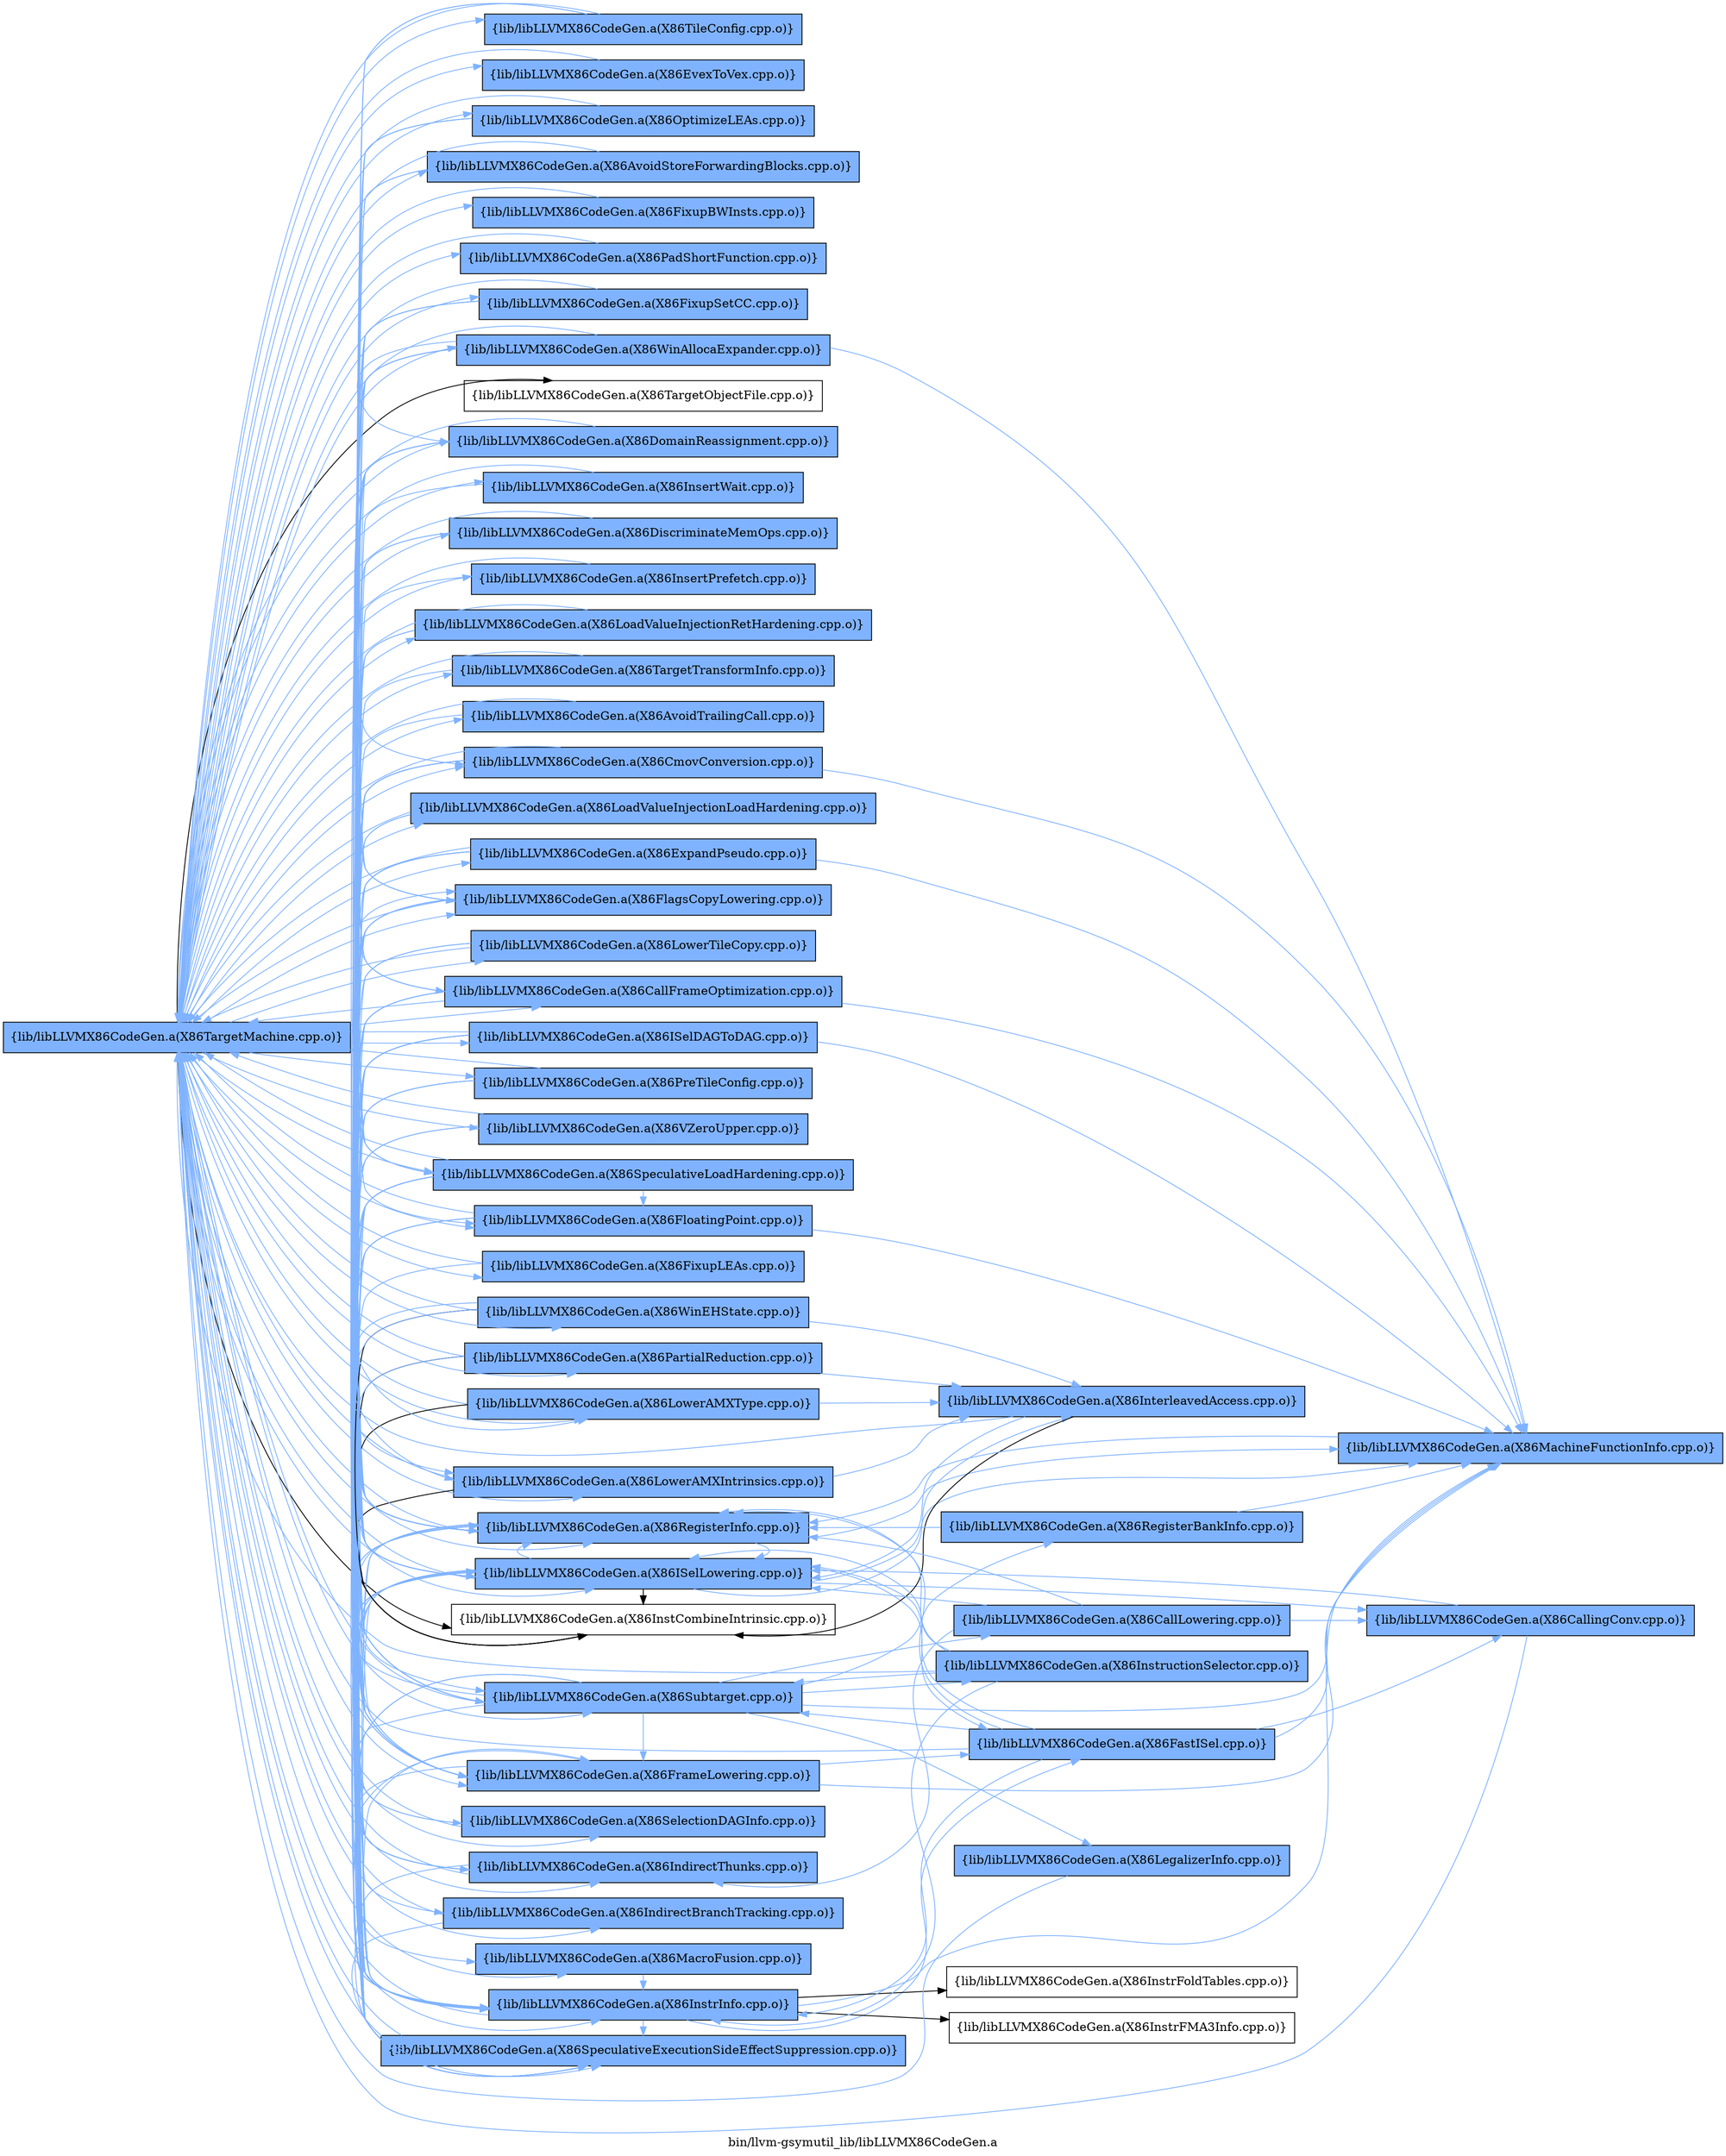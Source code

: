 digraph "bin/llvm-gsymutil_lib/libLLVMX86CodeGen.a" {
	label="bin/llvm-gsymutil_lib/libLLVMX86CodeGen.a";
	rankdir=LR;
	{ rank=same; Node0x564b5944bc58;  }
	{ rank=same; Node0x564b5944c428; Node0x564b59454628; Node0x564b594548a8; Node0x564b59452d28; Node0x564b59454268; Node0x564b594549e8; Node0x564b59450b68; Node0x564b594512e8; Node0x564b59450f78; Node0x564b59451798; Node0x564b594524b8; Node0x564b59452288; Node0x564b5944ddc8; Node0x564b5944ea48; Node0x564b5944f588; Node0x564b5945edf8; Node0x564b5944c478; Node0x564b5944b438; Node0x564b5944d058; Node0x564b5944c9c8; Node0x564b5944e188; Node0x564b5944eae8; Node0x564b59451c98; Node0x564b59452878; Node0x564b59452148; Node0x564b59450488; Node0x564b59451108; Node0x564b59455988; Node0x564b59455c08; Node0x564b59454498; Node0x564b59454178; Node0x564b59454858; Node0x564b59453138; Node0x564b59453958; Node0x564b59453728; Node0x564b59451e28; Node0x564b594525a8; Node0x564b59452238; Node0x564b5945ba18; Node0x564b5945bc48; Node0x564b5945c8c8; Node0x564b5945a208; Node0x564b5945ae88;  }

	Node0x564b5944bc58 [shape=record,shape=box,group=1,style=filled,fillcolor="0.600000 0.5 1",label="{lib/libLLVMX86CodeGen.a(X86TargetMachine.cpp.o)}"];
	Node0x564b5944bc58 -> Node0x564b5944c428;
	Node0x564b5944bc58 -> Node0x564b59454628[color="0.600000 0.5 1"];
	Node0x564b5944bc58 -> Node0x564b594548a8[color="0.600000 0.5 1"];
	Node0x564b5944bc58 -> Node0x564b59452d28[color="0.600000 0.5 1"];
	Node0x564b5944bc58 -> Node0x564b59454268[color="0.600000 0.5 1"];
	Node0x564b5944bc58 -> Node0x564b594549e8[color="0.600000 0.5 1"];
	Node0x564b5944bc58 -> Node0x564b59450b68[color="0.600000 0.5 1"];
	Node0x564b5944bc58 -> Node0x564b594512e8[color="0.600000 0.5 1"];
	Node0x564b5944bc58 -> Node0x564b59450f78[color="0.600000 0.5 1"];
	Node0x564b5944bc58 -> Node0x564b59451798[color="0.600000 0.5 1"];
	Node0x564b5944bc58 -> Node0x564b594524b8[color="0.600000 0.5 1"];
	Node0x564b5944bc58 -> Node0x564b59452288[color="0.600000 0.5 1"];
	Node0x564b5944bc58 -> Node0x564b5944ddc8[color="0.600000 0.5 1"];
	Node0x564b5944bc58 -> Node0x564b5944ea48[color="0.600000 0.5 1"];
	Node0x564b5944bc58 -> Node0x564b5944f588;
	Node0x564b5944bc58 -> Node0x564b5945edf8[color="0.600000 0.5 1"];
	Node0x564b5944bc58 -> Node0x564b5944c478[color="0.600000 0.5 1"];
	Node0x564b5944bc58 -> Node0x564b5944b438[color="0.600000 0.5 1"];
	Node0x564b5944bc58 -> Node0x564b5944d058[color="0.600000 0.5 1"];
	Node0x564b5944bc58 -> Node0x564b5944c9c8[color="0.600000 0.5 1"];
	Node0x564b5944bc58 -> Node0x564b5944e188[color="0.600000 0.5 1"];
	Node0x564b5944bc58 -> Node0x564b5944eae8[color="0.600000 0.5 1"];
	Node0x564b5944bc58 -> Node0x564b59451c98[color="0.600000 0.5 1"];
	Node0x564b5944bc58 -> Node0x564b59452878[color="0.600000 0.5 1"];
	Node0x564b5944bc58 -> Node0x564b59452148[color="0.600000 0.5 1"];
	Node0x564b5944bc58 -> Node0x564b59450488[color="0.600000 0.5 1"];
	Node0x564b5944bc58 -> Node0x564b59451108[color="0.600000 0.5 1"];
	Node0x564b5944bc58 -> Node0x564b59455988[color="0.600000 0.5 1"];
	Node0x564b5944bc58 -> Node0x564b59455c08[color="0.600000 0.5 1"];
	Node0x564b5944bc58 -> Node0x564b59454498[color="0.600000 0.5 1"];
	Node0x564b5944bc58 -> Node0x564b59454178[color="0.600000 0.5 1"];
	Node0x564b5944bc58 -> Node0x564b59454858[color="0.600000 0.5 1"];
	Node0x564b5944bc58 -> Node0x564b59453138[color="0.600000 0.5 1"];
	Node0x564b5944bc58 -> Node0x564b59453958[color="0.600000 0.5 1"];
	Node0x564b5944bc58 -> Node0x564b59453728[color="0.600000 0.5 1"];
	Node0x564b5944bc58 -> Node0x564b59451e28[color="0.600000 0.5 1"];
	Node0x564b5944bc58 -> Node0x564b594525a8[color="0.600000 0.5 1"];
	Node0x564b5944bc58 -> Node0x564b59452238[color="0.600000 0.5 1"];
	Node0x564b5944bc58 -> Node0x564b5945ba18[color="0.600000 0.5 1"];
	Node0x564b5944bc58 -> Node0x564b5945bc48[color="0.600000 0.5 1"];
	Node0x564b5944bc58 -> Node0x564b5945c8c8[color="0.600000 0.5 1"];
	Node0x564b5944bc58 -> Node0x564b5945a208[color="0.600000 0.5 1"];
	Node0x564b5944bc58 -> Node0x564b5945ae88[color="0.600000 0.5 1"];
	Node0x564b5944c428 [shape=record,shape=box,group=0,label="{lib/libLLVMX86CodeGen.a(X86InstCombineIntrinsic.cpp.o)}"];
	Node0x564b59454628 [shape=record,shape=box,group=1,style=filled,fillcolor="0.600000 0.5 1",label="{lib/libLLVMX86CodeGen.a(X86SpeculativeExecutionSideEffectSuppression.cpp.o)}"];
	Node0x564b59454628 -> Node0x564b5944bc58[color="0.600000 0.5 1"];
	Node0x564b594548a8 [shape=record,shape=box,group=1,style=filled,fillcolor="0.600000 0.5 1",label="{lib/libLLVMX86CodeGen.a(X86IndirectThunks.cpp.o)}"];
	Node0x564b594548a8 -> Node0x564b5944bc58[color="0.600000 0.5 1"];
	Node0x564b594548a8 -> Node0x564b59454628[color="0.600000 0.5 1"];
	Node0x564b59452d28 [shape=record,shape=box,group=1,style=filled,fillcolor="0.600000 0.5 1",label="{lib/libLLVMX86CodeGen.a(X86LoadValueInjectionRetHardening.cpp.o)}"];
	Node0x564b59452d28 -> Node0x564b5944bc58[color="0.600000 0.5 1"];
	Node0x564b59452d28 -> Node0x564b59454628[color="0.600000 0.5 1"];
	Node0x564b59452d28 -> Node0x564b5945edf8[color="0.600000 0.5 1"];
	Node0x564b59454268 [shape=record,shape=box,group=1,style=filled,fillcolor="0.600000 0.5 1",label="{lib/libLLVMX86CodeGen.a(X86EvexToVex.cpp.o)}"];
	Node0x564b59454268 -> Node0x564b5944bc58[color="0.600000 0.5 1"];
	Node0x564b594549e8 [shape=record,shape=box,group=1,style=filled,fillcolor="0.600000 0.5 1",label="{lib/libLLVMX86CodeGen.a(X86DiscriminateMemOps.cpp.o)}"];
	Node0x564b594549e8 -> Node0x564b5944bc58[color="0.600000 0.5 1"];
	Node0x564b594549e8 -> Node0x564b59454628[color="0.600000 0.5 1"];
	Node0x564b594549e8 -> Node0x564b59453138[color="0.600000 0.5 1"];
	Node0x564b59450b68 [shape=record,shape=box,group=1,style=filled,fillcolor="0.600000 0.5 1",label="{lib/libLLVMX86CodeGen.a(X86InsertPrefetch.cpp.o)}"];
	Node0x564b59450b68 -> Node0x564b5944bc58[color="0.600000 0.5 1"];
	Node0x564b59450b68 -> Node0x564b59454628[color="0.600000 0.5 1"];
	Node0x564b594512e8 [shape=record,shape=box,group=1,style=filled,fillcolor="0.600000 0.5 1",label="{lib/libLLVMX86CodeGen.a(X86FixupBWInsts.cpp.o)}"];
	Node0x564b594512e8 -> Node0x564b5944bc58[color="0.600000 0.5 1"];
	Node0x564b59450f78 [shape=record,shape=box,group=1,style=filled,fillcolor="0.600000 0.5 1",label="{lib/libLLVMX86CodeGen.a(X86PadShortFunction.cpp.o)}"];
	Node0x564b59450f78 -> Node0x564b5944bc58[color="0.600000 0.5 1"];
	Node0x564b59451798 [shape=record,shape=box,group=1,style=filled,fillcolor="0.600000 0.5 1",label="{lib/libLLVMX86CodeGen.a(X86FixupLEAs.cpp.o)}"];
	Node0x564b59451798 -> Node0x564b5944bc58[color="0.600000 0.5 1"];
	Node0x564b59451798 -> Node0x564b5944d058[color="0.600000 0.5 1"];
	Node0x564b594524b8 [shape=record,shape=box,group=1,style=filled,fillcolor="0.600000 0.5 1",label="{lib/libLLVMX86CodeGen.a(X86LowerAMXIntrinsics.cpp.o)}"];
	Node0x564b594524b8 -> Node0x564b5944bc58[color="0.600000 0.5 1"];
	Node0x564b594524b8 -> Node0x564b5944c428;
	Node0x564b594524b8 -> Node0x564b5944e3b8[color="0.600000 0.5 1"];
	Node0x564b59452288 [shape=record,shape=box,group=1,style=filled,fillcolor="0.600000 0.5 1",label="{lib/libLLVMX86CodeGen.a(X86LowerAMXType.cpp.o)}"];
	Node0x564b59452288 -> Node0x564b5944bc58[color="0.600000 0.5 1"];
	Node0x564b59452288 -> Node0x564b5944c428;
	Node0x564b59452288 -> Node0x564b5944e3b8[color="0.600000 0.5 1"];
	Node0x564b5944ddc8 [shape=record,shape=box,group=1,style=filled,fillcolor="0.600000 0.5 1",label="{lib/libLLVMX86CodeGen.a(X86DomainReassignment.cpp.o)}"];
	Node0x564b5944ddc8 -> Node0x564b5944bc58[color="0.600000 0.5 1"];
	Node0x564b5944ddc8 -> Node0x564b59454628[color="0.600000 0.5 1"];
	Node0x564b5944ddc8 -> Node0x564b5945edf8[color="0.600000 0.5 1"];
	Node0x564b5944ddc8 -> Node0x564b59454498[color="0.600000 0.5 1"];
	Node0x564b5944ddc8 -> Node0x564b59453138[color="0.600000 0.5 1"];
	Node0x564b5944ddc8 -> Node0x564b59451e28[color="0.600000 0.5 1"];
	Node0x564b5944ea48 [shape=record,shape=box,group=1,style=filled,fillcolor="0.600000 0.5 1",label="{lib/libLLVMX86CodeGen.a(X86PartialReduction.cpp.o)}"];
	Node0x564b5944ea48 -> Node0x564b5944bc58[color="0.600000 0.5 1"];
	Node0x564b5944ea48 -> Node0x564b5944c428;
	Node0x564b5944ea48 -> Node0x564b594524b8[color="0.600000 0.5 1"];
	Node0x564b5944ea48 -> Node0x564b5944e3b8[color="0.600000 0.5 1"];
	Node0x564b5944f588 [shape=record,shape=box,group=0,label="{lib/libLLVMX86CodeGen.a(X86TargetObjectFile.cpp.o)}"];
	Node0x564b5945edf8 [shape=record,shape=box,group=1,style=filled,fillcolor="0.600000 0.5 1",label="{lib/libLLVMX86CodeGen.a(X86RegisterInfo.cpp.o)}"];
	Node0x564b5945edf8 -> Node0x564b5944bc58[color="0.600000 0.5 1"];
	Node0x564b5945edf8 -> Node0x564b5945e678[color="0.600000 0.5 1"];
	Node0x564b5945edf8 -> Node0x564b5944c478[color="0.600000 0.5 1"];
	Node0x564b5945edf8 -> Node0x564b5944d058[color="0.600000 0.5 1"];
	Node0x564b5945edf8 -> Node0x564b5944c9c8[color="0.600000 0.5 1"];
	Node0x564b5944c478 [shape=record,shape=box,group=1,style=filled,fillcolor="0.600000 0.5 1",label="{lib/libLLVMX86CodeGen.a(X86ISelLowering.cpp.o)}"];
	Node0x564b5944c478 -> Node0x564b5944bc58[color="0.600000 0.5 1"];
	Node0x564b5944c478 -> Node0x564b5944c428;
	Node0x564b5944c478 -> Node0x564b594548a8[color="0.600000 0.5 1"];
	Node0x564b5944c478 -> Node0x564b5945edf8[color="0.600000 0.5 1"];
	Node0x564b5944c478 -> Node0x564b5945e678[color="0.600000 0.5 1"];
	Node0x564b5944c478 -> Node0x564b5944b7f8[color="0.600000 0.5 1"];
	Node0x564b5944c478 -> Node0x564b5944b438[color="0.600000 0.5 1"];
	Node0x564b5944c478 -> Node0x564b5944d058[color="0.600000 0.5 1"];
	Node0x564b5944c478 -> Node0x564b5944c9c8[color="0.600000 0.5 1"];
	Node0x564b5944c478 -> Node0x564b5944f2b8[color="0.600000 0.5 1"];
	Node0x564b5944c478 -> Node0x564b5944e3b8[color="0.600000 0.5 1"];
	Node0x564b5944b438 [shape=record,shape=box,group=1,style=filled,fillcolor="0.600000 0.5 1",label="{lib/libLLVMX86CodeGen.a(X86Subtarget.cpp.o)}"];
	Node0x564b5944b438 -> Node0x564b5944bc58[color="0.600000 0.5 1"];
	Node0x564b5944b438 -> Node0x564b5945edf8[color="0.600000 0.5 1"];
	Node0x564b5944b438 -> Node0x564b5945e678[color="0.600000 0.5 1"];
	Node0x564b5944b438 -> Node0x564b5944c478[color="0.600000 0.5 1"];
	Node0x564b5944b438 -> Node0x564b5944d058[color="0.600000 0.5 1"];
	Node0x564b5944b438 -> Node0x564b5944c9c8[color="0.600000 0.5 1"];
	Node0x564b5944b438 -> Node0x564b5944e188[color="0.600000 0.5 1"];
	Node0x564b5944b438 -> Node0x564b5944fe48[color="0.600000 0.5 1"];
	Node0x564b5944b438 -> Node0x564b5944f268[color="0.600000 0.5 1"];
	Node0x564b5944b438 -> Node0x564b5944f9e8[color="0.600000 0.5 1"];
	Node0x564b5944b438 -> Node0x564b5944e368[color="0.600000 0.5 1"];
	Node0x564b5944b438 -> Node0x564b5944eae8[color="0.600000 0.5 1"];
	Node0x564b5944d058 [shape=record,shape=box,group=1,style=filled,fillcolor="0.600000 0.5 1",label="{lib/libLLVMX86CodeGen.a(X86InstrInfo.cpp.o)}"];
	Node0x564b5944d058 -> Node0x564b5944bc58[color="0.600000 0.5 1"];
	Node0x564b5944d058 -> Node0x564b59454628[color="0.600000 0.5 1"];
	Node0x564b5944d058 -> Node0x564b5945edf8[color="0.600000 0.5 1"];
	Node0x564b5944d058 -> Node0x564b5945e678[color="0.600000 0.5 1"];
	Node0x564b5944d058 -> Node0x564b5944c478[color="0.600000 0.5 1"];
	Node0x564b5944d058 -> Node0x564b5944b7f8[color="0.600000 0.5 1"];
	Node0x564b5944d058 -> Node0x564b5944cbf8;
	Node0x564b5944d058 -> Node0x564b5944c9c8[color="0.600000 0.5 1"];
	Node0x564b5944d058 -> Node0x564b5944e408;
	Node0x564b5944c9c8 [shape=record,shape=box,group=1,style=filled,fillcolor="0.600000 0.5 1",label="{lib/libLLVMX86CodeGen.a(X86FrameLowering.cpp.o)}"];
	Node0x564b5944c9c8 -> Node0x564b594548a8[color="0.600000 0.5 1"];
	Node0x564b5944c9c8 -> Node0x564b5945edf8[color="0.600000 0.5 1"];
	Node0x564b5944c9c8 -> Node0x564b5945e678[color="0.600000 0.5 1"];
	Node0x564b5944c9c8 -> Node0x564b5944c478[color="0.600000 0.5 1"];
	Node0x564b5944c9c8 -> Node0x564b5944b7f8[color="0.600000 0.5 1"];
	Node0x564b5944c9c8 -> Node0x564b5944d058[color="0.600000 0.5 1"];
	Node0x564b5944e188 [shape=record,shape=box,group=1,style=filled,fillcolor="0.600000 0.5 1",label="{lib/libLLVMX86CodeGen.a(X86SelectionDAGInfo.cpp.o)}"];
	Node0x564b5944e188 -> Node0x564b5944bc58[color="0.600000 0.5 1"];
	Node0x564b5944e188 -> Node0x564b5944c478[color="0.600000 0.5 1"];
	Node0x564b5944eae8 [shape=record,shape=box,group=1,style=filled,fillcolor="0.600000 0.5 1",label="{lib/libLLVMX86CodeGen.a(X86MacroFusion.cpp.o)}"];
	Node0x564b5944eae8 -> Node0x564b5944d058[color="0.600000 0.5 1"];
	Node0x564b59451c98 [shape=record,shape=box,group=1,style=filled,fillcolor="0.600000 0.5 1",label="{lib/libLLVMX86CodeGen.a(X86AvoidTrailingCall.cpp.o)}"];
	Node0x564b59451c98 -> Node0x564b5944bc58[color="0.600000 0.5 1"];
	Node0x564b59451c98 -> Node0x564b59454628[color="0.600000 0.5 1"];
	Node0x564b59452878 [shape=record,shape=box,group=1,style=filled,fillcolor="0.600000 0.5 1",label="{lib/libLLVMX86CodeGen.a(X86ExpandPseudo.cpp.o)}"];
	Node0x564b59452878 -> Node0x564b5944bc58[color="0.600000 0.5 1"];
	Node0x564b59452878 -> Node0x564b594548a8[color="0.600000 0.5 1"];
	Node0x564b59452878 -> Node0x564b5945edf8[color="0.600000 0.5 1"];
	Node0x564b59452878 -> Node0x564b5945e678[color="0.600000 0.5 1"];
	Node0x564b59452878 -> Node0x564b5944d058[color="0.600000 0.5 1"];
	Node0x564b59452878 -> Node0x564b5944c9c8[color="0.600000 0.5 1"];
	Node0x564b59452148 [shape=record,shape=box,group=1,style=filled,fillcolor="0.600000 0.5 1",label="{lib/libLLVMX86CodeGen.a(X86LowerTileCopy.cpp.o)}"];
	Node0x564b59452148 -> Node0x564b5944bc58[color="0.600000 0.5 1"];
	Node0x564b59452148 -> Node0x564b59454628[color="0.600000 0.5 1"];
	Node0x564b59452148 -> Node0x564b5945edf8[color="0.600000 0.5 1"];
	Node0x564b59450488 [shape=record,shape=box,group=1,style=filled,fillcolor="0.600000 0.5 1",label="{lib/libLLVMX86CodeGen.a(X86FloatingPoint.cpp.o)}"];
	Node0x564b59450488 -> Node0x564b5944bc58[color="0.600000 0.5 1"];
	Node0x564b59450488 -> Node0x564b5945edf8[color="0.600000 0.5 1"];
	Node0x564b59450488 -> Node0x564b5945e678[color="0.600000 0.5 1"];
	Node0x564b59450488 -> Node0x564b5944b438[color="0.600000 0.5 1"];
	Node0x564b59450488 -> Node0x564b5944c9c8[color="0.600000 0.5 1"];
	Node0x564b59451108 [shape=record,shape=box,group=1,style=filled,fillcolor="0.600000 0.5 1",label="{lib/libLLVMX86CodeGen.a(X86LoadValueInjectionLoadHardening.cpp.o)}"];
	Node0x564b59451108 -> Node0x564b5944bc58[color="0.600000 0.5 1"];
	Node0x564b59451108 -> Node0x564b59454628[color="0.600000 0.5 1"];
	Node0x564b59451108 -> Node0x564b59450488[color="0.600000 0.5 1"];
	Node0x564b59455988 [shape=record,shape=box,group=1,style=filled,fillcolor="0.600000 0.5 1",label="{lib/libLLVMX86CodeGen.a(X86TileConfig.cpp.o)}"];
	Node0x564b59455988 -> Node0x564b5944bc58[color="0.600000 0.5 1"];
	Node0x564b59455988 -> Node0x564b5944d058[color="0.600000 0.5 1"];
	Node0x564b59455988 -> Node0x564b5944c9c8[color="0.600000 0.5 1"];
	Node0x564b59455c08 [shape=record,shape=box,group=1,style=filled,fillcolor="0.600000 0.5 1",label="{lib/libLLVMX86CodeGen.a(X86SpeculativeLoadHardening.cpp.o)}"];
	Node0x564b59455c08 -> Node0x564b5944bc58[color="0.600000 0.5 1"];
	Node0x564b59455c08 -> Node0x564b59454628[color="0.600000 0.5 1"];
	Node0x564b59455c08 -> Node0x564b594548a8[color="0.600000 0.5 1"];
	Node0x564b59455c08 -> Node0x564b5945edf8[color="0.600000 0.5 1"];
	Node0x564b59455c08 -> Node0x564b5944c478[color="0.600000 0.5 1"];
	Node0x564b59455c08 -> Node0x564b5944b438[color="0.600000 0.5 1"];
	Node0x564b59455c08 -> Node0x564b5944d058[color="0.600000 0.5 1"];
	Node0x564b59455c08 -> Node0x564b5944c9c8[color="0.600000 0.5 1"];
	Node0x564b59455c08 -> Node0x564b59450488[color="0.600000 0.5 1"];
	Node0x564b59454498 [shape=record,shape=box,group=1,style=filled,fillcolor="0.600000 0.5 1",label="{lib/libLLVMX86CodeGen.a(X86FlagsCopyLowering.cpp.o)}"];
	Node0x564b59454498 -> Node0x564b5944bc58[color="0.600000 0.5 1"];
	Node0x564b59454498 -> Node0x564b59454628[color="0.600000 0.5 1"];
	Node0x564b59454498 -> Node0x564b5945edf8[color="0.600000 0.5 1"];
	Node0x564b59454498 -> Node0x564b5944c478[color="0.600000 0.5 1"];
	Node0x564b59454498 -> Node0x564b5944d058[color="0.600000 0.5 1"];
	Node0x564b59454498 -> Node0x564b59455c08[color="0.600000 0.5 1"];
	Node0x564b59454178 [shape=record,shape=box,group=1,style=filled,fillcolor="0.600000 0.5 1",label="{lib/libLLVMX86CodeGen.a(X86FixupSetCC.cpp.o)}"];
	Node0x564b59454178 -> Node0x564b5944bc58[color="0.600000 0.5 1"];
	Node0x564b59454178 -> Node0x564b59454628[color="0.600000 0.5 1"];
	Node0x564b59454178 -> Node0x564b5945edf8[color="0.600000 0.5 1"];
	Node0x564b59454178 -> Node0x564b59455c08[color="0.600000 0.5 1"];
	Node0x564b59454858 [shape=record,shape=box,group=1,style=filled,fillcolor="0.600000 0.5 1",label="{lib/libLLVMX86CodeGen.a(X86OptimizeLEAs.cpp.o)}"];
	Node0x564b59454858 -> Node0x564b5944bc58[color="0.600000 0.5 1"];
	Node0x564b59454858 -> Node0x564b59454628[color="0.600000 0.5 1"];
	Node0x564b59454858 -> Node0x564b5944d058[color="0.600000 0.5 1"];
	Node0x564b59454858 -> Node0x564b59454498[color="0.600000 0.5 1"];
	Node0x564b59453138 [shape=record,shape=box,group=1,style=filled,fillcolor="0.600000 0.5 1",label="{lib/libLLVMX86CodeGen.a(X86CallFrameOptimization.cpp.o)}"];
	Node0x564b59453138 -> Node0x564b5944bc58[color="0.600000 0.5 1"];
	Node0x564b59453138 -> Node0x564b59454628[color="0.600000 0.5 1"];
	Node0x564b59453138 -> Node0x564b5945edf8[color="0.600000 0.5 1"];
	Node0x564b59453138 -> Node0x564b5945e678[color="0.600000 0.5 1"];
	Node0x564b59453138 -> Node0x564b5944c478[color="0.600000 0.5 1"];
	Node0x564b59453138 -> Node0x564b5944c9c8[color="0.600000 0.5 1"];
	Node0x564b59453138 -> Node0x564b59454498[color="0.600000 0.5 1"];
	Node0x564b59453958 [shape=record,shape=box,group=1,style=filled,fillcolor="0.600000 0.5 1",label="{lib/libLLVMX86CodeGen.a(X86AvoidStoreForwardingBlocks.cpp.o)}"];
	Node0x564b59453958 -> Node0x564b5944bc58[color="0.600000 0.5 1"];
	Node0x564b59453958 -> Node0x564b59454628[color="0.600000 0.5 1"];
	Node0x564b59453958 -> Node0x564b5944d058[color="0.600000 0.5 1"];
	Node0x564b59453728 [shape=record,shape=box,group=1,style=filled,fillcolor="0.600000 0.5 1",label="{lib/libLLVMX86CodeGen.a(X86PreTileConfig.cpp.o)}"];
	Node0x564b59453728 -> Node0x564b5944bc58[color="0.600000 0.5 1"];
	Node0x564b59453728 -> Node0x564b59454628[color="0.600000 0.5 1"];
	Node0x564b59453728 -> Node0x564b5945edf8[color="0.600000 0.5 1"];
	Node0x564b59453728 -> Node0x564b5944c478[color="0.600000 0.5 1"];
	Node0x564b59451e28 [shape=record,shape=box,group=1,style=filled,fillcolor="0.600000 0.5 1",label="{lib/libLLVMX86CodeGen.a(X86CmovConversion.cpp.o)}"];
	Node0x564b59451e28 -> Node0x564b5944bc58[color="0.600000 0.5 1"];
	Node0x564b59451e28 -> Node0x564b59454628[color="0.600000 0.5 1"];
	Node0x564b59451e28 -> Node0x564b594548a8[color="0.600000 0.5 1"];
	Node0x564b59451e28 -> Node0x564b5945e678[color="0.600000 0.5 1"];
	Node0x564b59451e28 -> Node0x564b5944c478[color="0.600000 0.5 1"];
	Node0x564b59451e28 -> Node0x564b5944b438[color="0.600000 0.5 1"];
	Node0x564b59451e28 -> Node0x564b5944d058[color="0.600000 0.5 1"];
	Node0x564b59451e28 -> Node0x564b59455c08[color="0.600000 0.5 1"];
	Node0x564b594525a8 [shape=record,shape=box,group=1,style=filled,fillcolor="0.600000 0.5 1",label="{lib/libLLVMX86CodeGen.a(X86ISelDAGToDAG.cpp.o)}"];
	Node0x564b594525a8 -> Node0x564b5944bc58[color="0.600000 0.5 1"];
	Node0x564b594525a8 -> Node0x564b59454628[color="0.600000 0.5 1"];
	Node0x564b594525a8 -> Node0x564b5945edf8[color="0.600000 0.5 1"];
	Node0x564b594525a8 -> Node0x564b5945e678[color="0.600000 0.5 1"];
	Node0x564b594525a8 -> Node0x564b5944c478[color="0.600000 0.5 1"];
	Node0x564b594525a8 -> Node0x564b5944b438[color="0.600000 0.5 1"];
	Node0x564b594525a8 -> Node0x564b5944d058[color="0.600000 0.5 1"];
	Node0x564b594525a8 -> Node0x564b59452238[color="0.600000 0.5 1"];
	Node0x564b59452238 [shape=record,shape=box,group=1,style=filled,fillcolor="0.600000 0.5 1",label="{lib/libLLVMX86CodeGen.a(X86IndirectBranchTracking.cpp.o)}"];
	Node0x564b59452238 -> Node0x564b5944bc58[color="0.600000 0.5 1"];
	Node0x564b59452238 -> Node0x564b59454628[color="0.600000 0.5 1"];
	Node0x564b5945ba18 [shape=record,shape=box,group=1,style=filled,fillcolor="0.600000 0.5 1",label="{lib/libLLVMX86CodeGen.a(X86TargetTransformInfo.cpp.o)}"];
	Node0x564b5945ba18 -> Node0x564b5944bc58[color="0.600000 0.5 1"];
	Node0x564b5945ba18 -> Node0x564b5944c478[color="0.600000 0.5 1"];
	Node0x564b5945bc48 [shape=record,shape=box,group=1,style=filled,fillcolor="0.600000 0.5 1",label="{lib/libLLVMX86CodeGen.a(X86VZeroUpper.cpp.o)}"];
	Node0x564b5945bc48 -> Node0x564b5944bc58[color="0.600000 0.5 1"];
	Node0x564b5945bc48 -> Node0x564b5945edf8[color="0.600000 0.5 1"];
	Node0x564b5945bc48 -> Node0x564b5944c9c8[color="0.600000 0.5 1"];
	Node0x564b5945c8c8 [shape=record,shape=box,group=1,style=filled,fillcolor="0.600000 0.5 1",label="{lib/libLLVMX86CodeGen.a(X86WinAllocaExpander.cpp.o)}"];
	Node0x564b5945c8c8 -> Node0x564b5944bc58[color="0.600000 0.5 1"];
	Node0x564b5945c8c8 -> Node0x564b59454628[color="0.600000 0.5 1"];
	Node0x564b5945c8c8 -> Node0x564b5944ddc8[color="0.600000 0.5 1"];
	Node0x564b5945c8c8 -> Node0x564b5945edf8[color="0.600000 0.5 1"];
	Node0x564b5945c8c8 -> Node0x564b5945e678[color="0.600000 0.5 1"];
	Node0x564b5945c8c8 -> Node0x564b5944c478[color="0.600000 0.5 1"];
	Node0x564b5945c8c8 -> Node0x564b5944c9c8[color="0.600000 0.5 1"];
	Node0x564b5945c8c8 -> Node0x564b59454498[color="0.600000 0.5 1"];
	Node0x564b5945a208 [shape=record,shape=box,group=1,style=filled,fillcolor="0.600000 0.5 1",label="{lib/libLLVMX86CodeGen.a(X86WinEHState.cpp.o)}"];
	Node0x564b5945a208 -> Node0x564b5944bc58[color="0.600000 0.5 1"];
	Node0x564b5945a208 -> Node0x564b5944c428;
	Node0x564b5945a208 -> Node0x564b594524b8[color="0.600000 0.5 1"];
	Node0x564b5945a208 -> Node0x564b59452288[color="0.600000 0.5 1"];
	Node0x564b5945a208 -> Node0x564b5944e3b8[color="0.600000 0.5 1"];
	Node0x564b5945ae88 [shape=record,shape=box,group=1,style=filled,fillcolor="0.600000 0.5 1",label="{lib/libLLVMX86CodeGen.a(X86InsertWait.cpp.o)}"];
	Node0x564b5945ae88 -> Node0x564b5944bc58[color="0.600000 0.5 1"];
	Node0x564b5945ae88 -> Node0x564b59454628[color="0.600000 0.5 1"];
	Node0x564b5945e678 [shape=record,shape=box,group=1,style=filled,fillcolor="0.600000 0.5 1",label="{lib/libLLVMX86CodeGen.a(X86MachineFunctionInfo.cpp.o)}"];
	Node0x564b5945e678 -> Node0x564b5945edf8[color="0.600000 0.5 1"];
	Node0x564b5944b7f8 [shape=record,shape=box,group=1,style=filled,fillcolor="0.600000 0.5 1",label="{lib/libLLVMX86CodeGen.a(X86FastISel.cpp.o)}"];
	Node0x564b5944b7f8 -> Node0x564b5944bc58[color="0.600000 0.5 1"];
	Node0x564b5944b7f8 -> Node0x564b5945edf8[color="0.600000 0.5 1"];
	Node0x564b5944b7f8 -> Node0x564b5945e678[color="0.600000 0.5 1"];
	Node0x564b5944b7f8 -> Node0x564b5944c478[color="0.600000 0.5 1"];
	Node0x564b5944b7f8 -> Node0x564b5944b438[color="0.600000 0.5 1"];
	Node0x564b5944b7f8 -> Node0x564b5944d058[color="0.600000 0.5 1"];
	Node0x564b5944b7f8 -> Node0x564b5944f2b8[color="0.600000 0.5 1"];
	Node0x564b5944f2b8 [shape=record,shape=box,group=1,style=filled,fillcolor="0.600000 0.5 1",label="{lib/libLLVMX86CodeGen.a(X86CallingConv.cpp.o)}"];
	Node0x564b5944f2b8 -> Node0x564b5944bc58[color="0.600000 0.5 1"];
	Node0x564b5944f2b8 -> Node0x564b5944c478[color="0.600000 0.5 1"];
	Node0x564b5944e3b8 [shape=record,shape=box,group=1,style=filled,fillcolor="0.600000 0.5 1",label="{lib/libLLVMX86CodeGen.a(X86InterleavedAccess.cpp.o)}"];
	Node0x564b5944e3b8 -> Node0x564b5944bc58[color="0.600000 0.5 1"];
	Node0x564b5944e3b8 -> Node0x564b5944c428;
	Node0x564b5944e3b8 -> Node0x564b5944c478[color="0.600000 0.5 1"];
	Node0x564b5944fe48 [shape=record,shape=box,group=1,style=filled,fillcolor="0.600000 0.5 1",label="{lib/libLLVMX86CodeGen.a(X86CallLowering.cpp.o)}"];
	Node0x564b5944fe48 -> Node0x564b594548a8[color="0.600000 0.5 1"];
	Node0x564b5944fe48 -> Node0x564b5945edf8[color="0.600000 0.5 1"];
	Node0x564b5944fe48 -> Node0x564b5944c478[color="0.600000 0.5 1"];
	Node0x564b5944fe48 -> Node0x564b5944f2b8[color="0.600000 0.5 1"];
	Node0x564b5944f268 [shape=record,shape=box,group=1,style=filled,fillcolor="0.600000 0.5 1",label="{lib/libLLVMX86CodeGen.a(X86LegalizerInfo.cpp.o)}"];
	Node0x564b5944f268 -> Node0x564b5944bc58[color="0.600000 0.5 1"];
	Node0x564b5944f9e8 [shape=record,shape=box,group=1,style=filled,fillcolor="0.600000 0.5 1",label="{lib/libLLVMX86CodeGen.a(X86RegisterBankInfo.cpp.o)}"];
	Node0x564b5944f9e8 -> Node0x564b5945edf8[color="0.600000 0.5 1"];
	Node0x564b5944f9e8 -> Node0x564b5945e678[color="0.600000 0.5 1"];
	Node0x564b5944e368 [shape=record,shape=box,group=1,style=filled,fillcolor="0.600000 0.5 1",label="{lib/libLLVMX86CodeGen.a(X86InstructionSelector.cpp.o)}"];
	Node0x564b5944e368 -> Node0x564b5944bc58[color="0.600000 0.5 1"];
	Node0x564b5944e368 -> Node0x564b5945edf8[color="0.600000 0.5 1"];
	Node0x564b5944e368 -> Node0x564b5944c478[color="0.600000 0.5 1"];
	Node0x564b5944e368 -> Node0x564b5944b438[color="0.600000 0.5 1"];
	Node0x564b5944e368 -> Node0x564b5944d058[color="0.600000 0.5 1"];
	Node0x564b5944cbf8 [shape=record,shape=box,group=0,label="{lib/libLLVMX86CodeGen.a(X86InstrFoldTables.cpp.o)}"];
	Node0x564b5944e408 [shape=record,shape=box,group=0,label="{lib/libLLVMX86CodeGen.a(X86InstrFMA3Info.cpp.o)}"];
}
